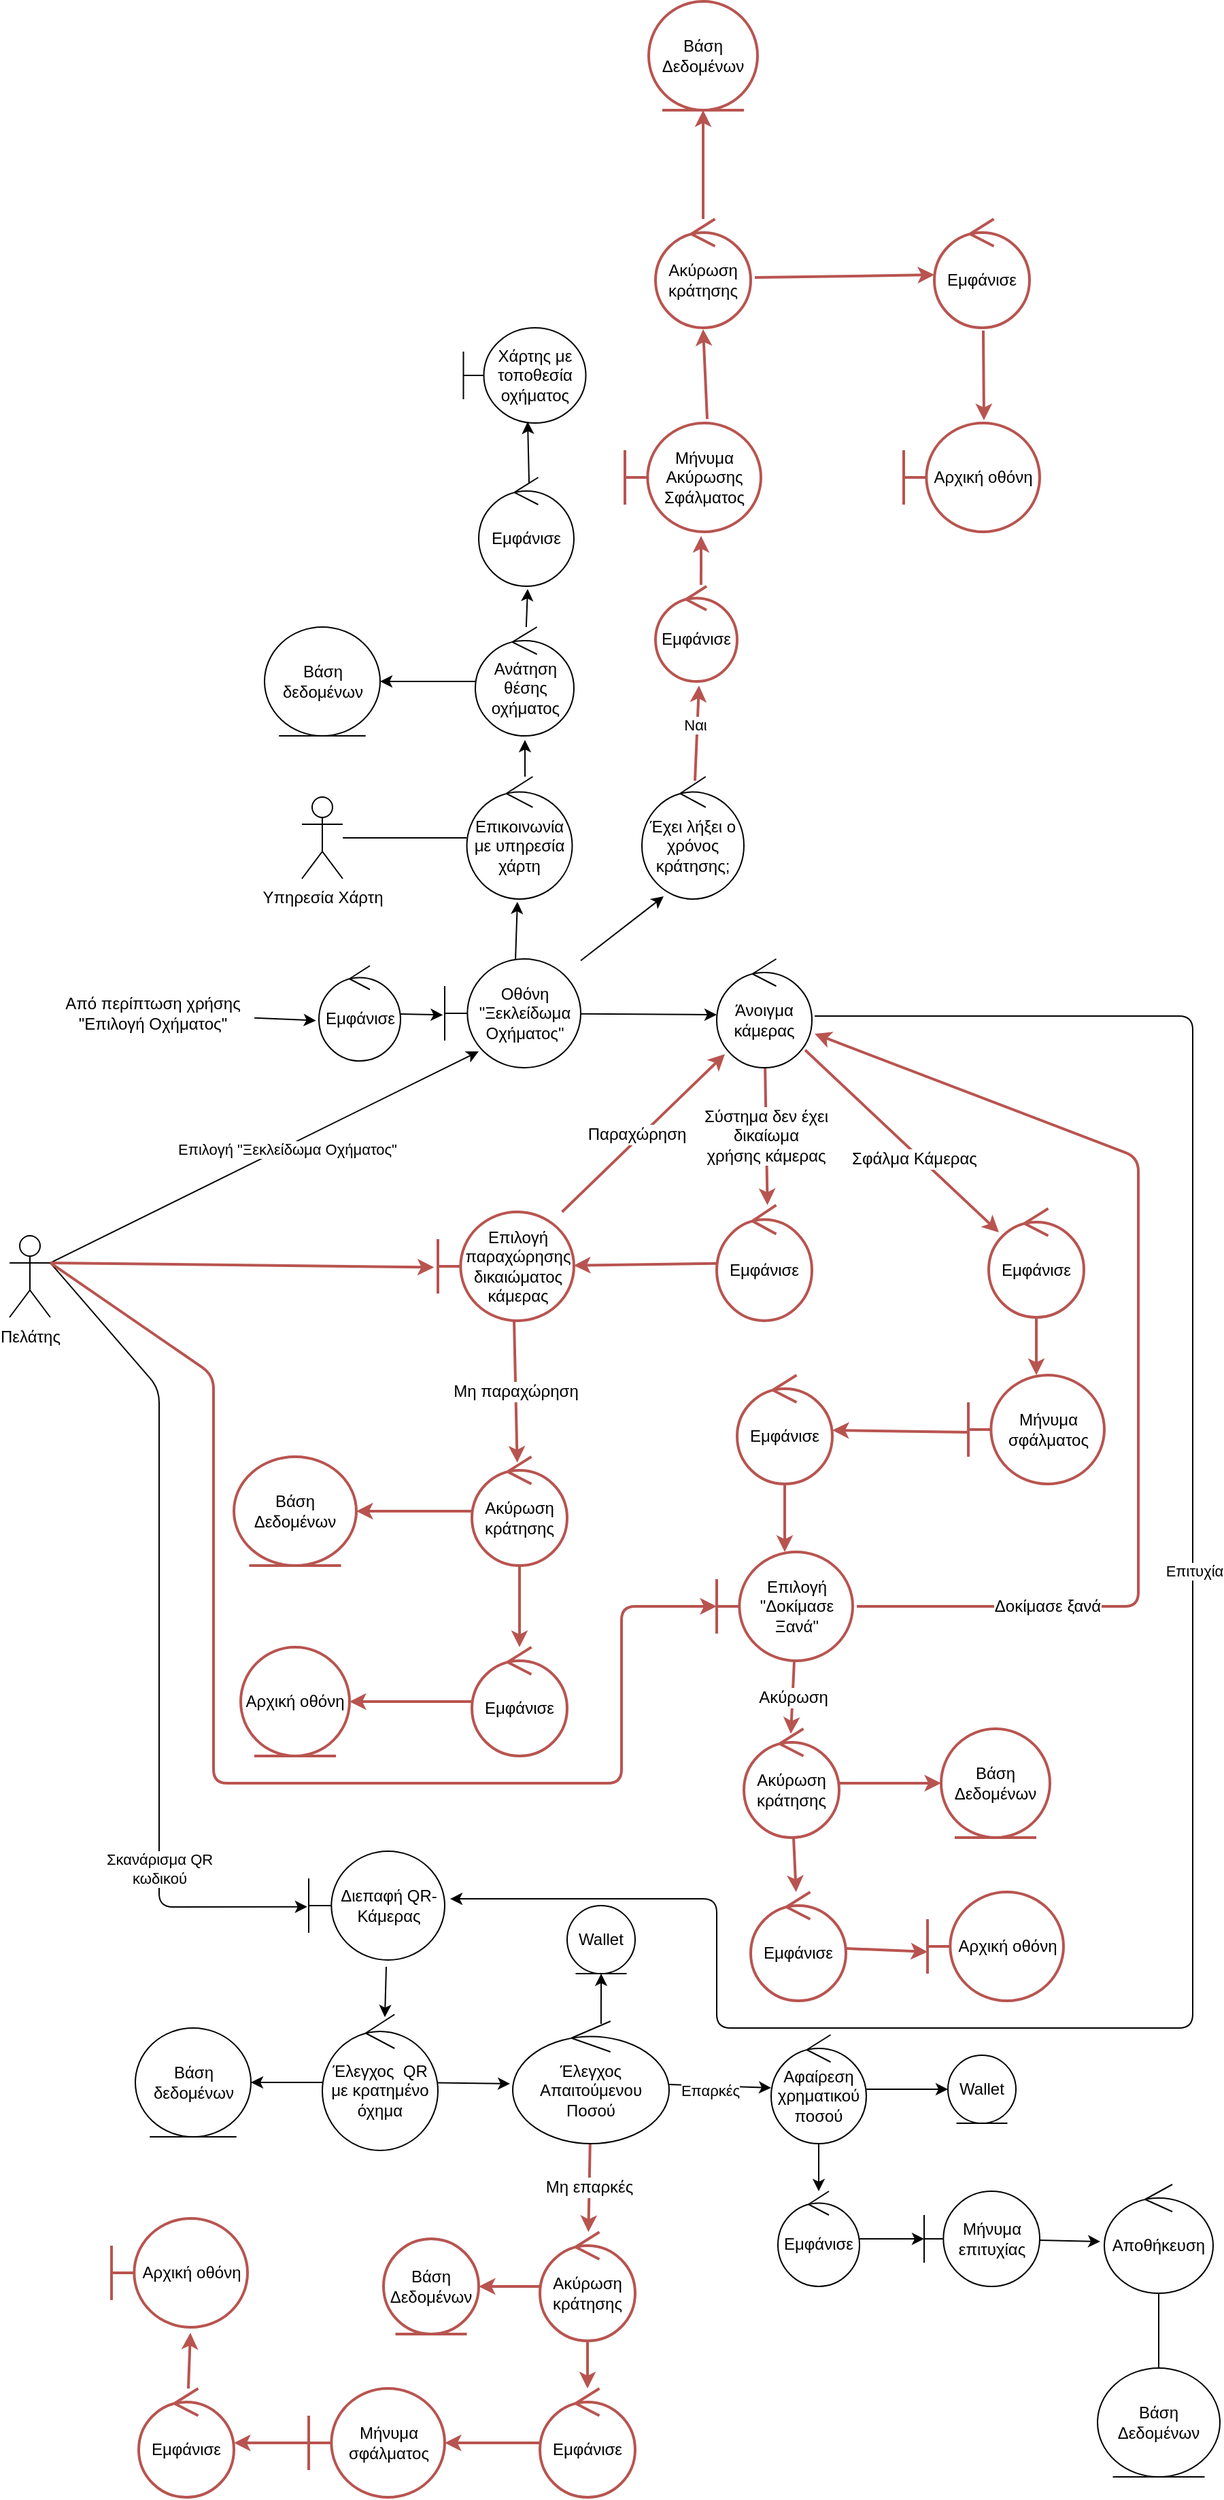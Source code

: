 <mxfile>
    <diagram id="kkWpz3CDeRfXQrRLxnoT" name="Page-1">
        <mxGraphModel dx="2034" dy="2239" grid="1" gridSize="10" guides="1" tooltips="1" connect="1" arrows="1" fold="1" page="1" pageScale="1" pageWidth="850" pageHeight="1100" math="0" shadow="0">
            <root>
                <mxCell id="0"/>
                <mxCell id="1" parent="0"/>
                <mxCell id="22" style="edgeStyle=none;html=1;exitX=1;exitY=0.333;exitDx=0;exitDy=0;exitPerimeter=0;entryX=0.25;entryY=0.85;entryDx=0;entryDy=0;entryPerimeter=0;" parent="1" source="2" edge="1" target="225">
                    <mxGeometry relative="1" as="geometry">
                        <mxPoint x="-55" y="200" as="targetPoint"/>
                        <Array as="points"/>
                    </mxGeometry>
                </mxCell>
                <mxCell id="23" value="Επιλογή &quot;Ξεκλείδωμα Οχήματος&quot;" style="edgeLabel;html=1;align=center;verticalAlign=middle;resizable=0;points=[];" parent="22" vertex="1" connectable="0">
                    <mxGeometry x="0.099" y="-1" relative="1" as="geometry">
                        <mxPoint y="1" as="offset"/>
                    </mxGeometry>
                </mxCell>
                <mxCell id="33" style="edgeStyle=none;html=1;exitX=1;exitY=0.333;exitDx=0;exitDy=0;exitPerimeter=0;entryX=-0.011;entryY=0.511;entryDx=0;entryDy=0;entryPerimeter=0;" parent="1" source="2" target="32" edge="1">
                    <mxGeometry relative="1" as="geometry">
                        <Array as="points">
                            <mxPoint x="-300" y="440"/>
                            <mxPoint x="-300" y="821"/>
                        </Array>
                        <mxPoint x="-180" y="990" as="targetPoint"/>
                    </mxGeometry>
                </mxCell>
                <mxCell id="34" value="Σκανάρισμα QR&lt;br&gt;κωδικού" style="edgeLabel;html=1;align=center;verticalAlign=middle;resizable=0;points=[];" parent="33" vertex="1" connectable="0">
                    <mxGeometry x="0.16" y="5" relative="1" as="geometry">
                        <mxPoint x="-5" y="120" as="offset"/>
                    </mxGeometry>
                </mxCell>
                <mxCell id="77" style="edgeStyle=none;html=1;exitX=1;exitY=0.333;exitDx=0;exitDy=0;exitPerimeter=0;entryX=-0.028;entryY=0.509;entryDx=0;entryDy=0;entryPerimeter=0;fontSize=12;fillColor=none;strokeColor=#b85450;strokeWidth=2;" parent="1" source="2" target="71" edge="1">
                    <mxGeometry relative="1" as="geometry"/>
                </mxCell>
                <mxCell id="2" value="Πελάτης" style="shape=umlActor;verticalLabelPosition=bottom;verticalAlign=top;html=1;" parent="1" vertex="1">
                    <mxGeometry x="-410" y="327.5" width="30" height="60" as="geometry"/>
                </mxCell>
                <mxCell id="3" value="Έχει λήξει ο χρόνος κράτησης;" style="ellipse;shape=umlControl;whiteSpace=wrap;html=1;" parent="1" vertex="1">
                    <mxGeometry x="55" y="-10" width="75" height="90" as="geometry"/>
                </mxCell>
                <mxCell id="30" value="Επιτυχία" style="edgeStyle=none;html=1;exitX=1.029;exitY=0.525;exitDx=0;exitDy=0;exitPerimeter=0;entryX=1.04;entryY=0.438;entryDx=0;entryDy=0;entryPerimeter=0;" parent="1" source="24" target="32" edge="1">
                    <mxGeometry x="-0.175" y="1" relative="1" as="geometry">
                        <mxPoint x="350" y="166" as="targetPoint"/>
                        <Array as="points">
                            <mxPoint x="460" y="166"/>
                            <mxPoint x="460" y="910"/>
                            <mxPoint x="110" y="910"/>
                            <mxPoint x="110" y="815"/>
                        </Array>
                        <mxPoint as="offset"/>
                    </mxGeometry>
                </mxCell>
                <mxCell id="66" value="Σύστημα δεν έχει&lt;br&gt;δικαίωμα&lt;br&gt;χρήσης κάμερας" style="edgeStyle=none;html=1;entryX=0.533;entryY=0;entryDx=0;entryDy=0;entryPerimeter=0;fontSize=12;fillColor=none;strokeColor=#b85450;strokeWidth=2;" parent="1" source="24" target="68" edge="1">
                    <mxGeometry relative="1" as="geometry">
                        <mxPoint x="610.021" y="548.625" as="targetPoint"/>
                        <mxPoint x="220" y="230" as="sourcePoint"/>
                    </mxGeometry>
                </mxCell>
                <mxCell id="67" style="edgeStyle=none;html=1;fontSize=12;fillColor=none;strokeColor=#b85450;strokeWidth=2;entryX=0.107;entryY=0.219;entryDx=0;entryDy=0;entryPerimeter=0;exitX=0.929;exitY=0.838;exitDx=0;exitDy=0;exitPerimeter=0;" parent="1" source="24" target="135" edge="1">
                    <mxGeometry relative="1" as="geometry">
                        <mxPoint x="250" y="480" as="targetPoint"/>
                        <mxPoint x="320" y="530" as="sourcePoint"/>
                    </mxGeometry>
                </mxCell>
                <mxCell id="70" value="Σφάλμα Κάμερας" style="edgeLabel;html=1;align=center;verticalAlign=middle;resizable=0;points=[];fontSize=12;strokeColor=#b85450;strokeWidth=2;" parent="67" connectable="0" vertex="1">
                    <mxGeometry x="-0.3" y="-1" relative="1" as="geometry">
                        <mxPoint x="31" y="32" as="offset"/>
                    </mxGeometry>
                </mxCell>
                <mxCell id="24" value="Άνοιγμα κάμερας" style="ellipse;shape=umlControl;whiteSpace=wrap;html=1;" parent="1" vertex="1">
                    <mxGeometry x="110" y="124" width="70" height="80" as="geometry"/>
                </mxCell>
                <mxCell id="255" style="edgeStyle=none;html=1;entryX=0.541;entryY=0.02;entryDx=0;entryDy=0;entryPerimeter=0;exitX=0.57;exitY=1.063;exitDx=0;exitDy=0;exitPerimeter=0;" edge="1" parent="1" source="32" target="254">
                    <mxGeometry relative="1" as="geometry"/>
                </mxCell>
                <mxCell id="32" value="Διεπαφή QR-Κάμερας" style="shape=umlBoundary;whiteSpace=wrap;html=1;" parent="1" vertex="1">
                    <mxGeometry x="-190" y="780" width="100" height="80" as="geometry"/>
                </mxCell>
                <mxCell id="38" value="" style="edgeStyle=none;html=1;" parent="1" source="35" target="37" edge="1">
                    <mxGeometry relative="1" as="geometry"/>
                </mxCell>
                <mxCell id="106" value="Επαρκές" style="edgeLabel;html=1;align=center;verticalAlign=middle;resizable=0;points=[];" parent="38" vertex="1" connectable="0">
                    <mxGeometry x="-0.217" y="-3" relative="1" as="geometry">
                        <mxPoint as="offset"/>
                    </mxGeometry>
                </mxCell>
                <mxCell id="110" value="Μη επαρκές" style="edgeStyle=none;html=1;fontSize=12;fillColor=none;strokeColor=#b85450;strokeWidth=2;" parent="1" source="35" target="109" edge="1">
                    <mxGeometry relative="1" as="geometry"/>
                </mxCell>
                <mxCell id="172" style="edgeStyle=none;html=1;entryX=0.5;entryY=1;entryDx=0;entryDy=0;endArrow=classic;endFill=1;exitX=0.565;exitY=0.022;exitDx=0;exitDy=0;exitPerimeter=0;" parent="1" source="35" target="48" edge="1">
                    <mxGeometry relative="1" as="geometry">
                        <mxPoint x="600" y="1210" as="sourcePoint"/>
                        <mxPoint x="566.5" y="910" as="targetPoint"/>
                    </mxGeometry>
                </mxCell>
                <mxCell id="35" value="Έλεγχος Απαιτούμενου Ποσού" style="ellipse;shape=umlControl;whiteSpace=wrap;html=1;" parent="1" vertex="1">
                    <mxGeometry x="-40" y="905" width="115" height="90" as="geometry"/>
                </mxCell>
                <mxCell id="46" value="" style="edgeStyle=none;html=1;" parent="1" source="37" target="45" edge="1">
                    <mxGeometry relative="1" as="geometry"/>
                </mxCell>
                <mxCell id="173" value="" style="edgeStyle=none;html=1;endArrow=classic;endFill=1;" parent="1" source="37" target="40" edge="1">
                    <mxGeometry relative="1" as="geometry"/>
                </mxCell>
                <mxCell id="37" value="Αφαίρεση χρηματικού ποσού" style="ellipse;shape=umlControl;whiteSpace=wrap;html=1;" parent="1" vertex="1">
                    <mxGeometry x="150" y="915" width="70" height="80" as="geometry"/>
                </mxCell>
                <mxCell id="40" value="Wallet" style="ellipse;shape=umlEntity;whiteSpace=wrap;html=1;" parent="1" vertex="1">
                    <mxGeometry x="280" y="930" width="50" height="50" as="geometry"/>
                </mxCell>
                <mxCell id="177" value="" style="edgeStyle=none;html=1;endArrow=classic;endFill=1;" parent="1" source="45" target="176" edge="1">
                    <mxGeometry relative="1" as="geometry"/>
                </mxCell>
                <mxCell id="45" value="Εμφάνισε" style="ellipse;shape=umlControl;whiteSpace=wrap;html=1;" parent="1" vertex="1">
                    <mxGeometry x="155" y="1030" width="60" height="70" as="geometry"/>
                </mxCell>
                <mxCell id="51" value="" style="edgeStyle=none;html=1;entryX=0.5;entryY=1;entryDx=0;entryDy=0;" parent="1" source="47" target="49" edge="1">
                    <mxGeometry relative="1" as="geometry"/>
                </mxCell>
                <mxCell id="47" value="Αποθήκευση" style="ellipse;shape=umlControl;whiteSpace=wrap;html=1;" parent="1" vertex="1">
                    <mxGeometry x="395" y="1025" width="80" height="80" as="geometry"/>
                </mxCell>
                <mxCell id="48" value="Wallet" style="ellipse;shape=umlEntity;whiteSpace=wrap;html=1;" parent="1" vertex="1">
                    <mxGeometry y="820" width="50" height="50" as="geometry"/>
                </mxCell>
                <mxCell id="49" value="Βάση Δεδομένων" style="ellipse;shape=umlEntity;whiteSpace=wrap;html=1;" parent="1" vertex="1">
                    <mxGeometry x="390" y="1160" width="90" height="80" as="geometry"/>
                </mxCell>
                <mxCell id="73" value="" style="edgeStyle=none;html=1;fontSize=12;fillColor=none;strokeColor=#b85450;strokeWidth=2;" parent="1" source="68" target="71" edge="1">
                    <mxGeometry relative="1" as="geometry"/>
                </mxCell>
                <mxCell id="68" value="Εμφάνισε" style="ellipse;shape=umlControl;whiteSpace=wrap;html=1;fillColor=none;strokeColor=#b85450;strokeWidth=2;" parent="1" vertex="1">
                    <mxGeometry x="110" y="305" width="70" height="85" as="geometry"/>
                </mxCell>
                <mxCell id="85" value="Μη παραχώρηση" style="edgeStyle=none;html=1;entryX=0.476;entryY=0.054;entryDx=0;entryDy=0;entryPerimeter=0;fontSize=12;fillColor=none;strokeColor=#b85450;strokeWidth=2;exitX=0.56;exitY=1;exitDx=0;exitDy=0;exitPerimeter=0;" parent="1" source="71" target="84" edge="1">
                    <mxGeometry relative="1" as="geometry">
                        <mxPoint x="100" y="550" as="sourcePoint"/>
                    </mxGeometry>
                </mxCell>
                <mxCell id="134" value="Παραχώρηση" style="edgeStyle=none;html=1;endArrow=classic;endFill=1;fontSize=12;fillColor=none;strokeColor=#b85450;strokeWidth=2;entryX=0.086;entryY=0.875;entryDx=0;entryDy=0;entryPerimeter=0;" parent="1" source="71" target="24" edge="1">
                    <mxGeometry x="-0.058" y="3" relative="1" as="geometry">
                        <mxPoint x="-30" y="420" as="targetPoint"/>
                        <Array as="points"/>
                        <mxPoint as="offset"/>
                    </mxGeometry>
                </mxCell>
                <mxCell id="71" value="Επιλογή παραχώρησης δικαιώματος κάμερας" style="shape=umlBoundary;whiteSpace=wrap;html=1;fillColor=none;strokeColor=#b85450;strokeWidth=2;" parent="1" vertex="1">
                    <mxGeometry x="-95" y="310" width="100" height="80" as="geometry"/>
                </mxCell>
                <mxCell id="100" value="" style="edgeStyle=none;html=1;fontSize=12;fillColor=none;strokeColor=#b85450;strokeWidth=2;" parent="1" source="84" target="97" edge="1">
                    <mxGeometry relative="1" as="geometry"/>
                </mxCell>
                <mxCell id="102" value="" style="edgeStyle=none;html=1;fontSize=12;fillColor=none;strokeColor=#b85450;strokeWidth=2;" parent="1" source="84" target="101" edge="1">
                    <mxGeometry relative="1" as="geometry"/>
                </mxCell>
                <mxCell id="84" value="Ακύρωση κράτησης" style="ellipse;shape=umlControl;whiteSpace=wrap;html=1;fillColor=none;strokeColor=#b85450;strokeWidth=2;" parent="1" vertex="1">
                    <mxGeometry x="-70" y="490" width="70" height="80" as="geometry"/>
                </mxCell>
                <mxCell id="97" value="Βάση Δεδομένων" style="ellipse;shape=umlEntity;whiteSpace=wrap;html=1;fillColor=none;strokeColor=#b85450;strokeWidth=2;" parent="1" vertex="1">
                    <mxGeometry x="-245" y="490" width="90" height="80" as="geometry"/>
                </mxCell>
                <mxCell id="154" value="" style="edgeStyle=none;html=1;endArrow=classic;endFill=1;fontSize=12;fillColor=none;strokeColor=#b85450;strokeWidth=2;" parent="1" source="101" target="153" edge="1">
                    <mxGeometry relative="1" as="geometry"/>
                </mxCell>
                <mxCell id="101" value="Εμφάνισε" style="ellipse;shape=umlControl;whiteSpace=wrap;html=1;fillColor=none;strokeColor=#b85450;strokeWidth=2;" parent="1" vertex="1">
                    <mxGeometry x="-70" y="630" width="70" height="80" as="geometry"/>
                </mxCell>
                <mxCell id="113" value="" style="edgeStyle=none;html=1;fontSize=12;fillColor=none;strokeColor=#b85450;strokeWidth=2;" parent="1" source="109" target="111" edge="1">
                    <mxGeometry relative="1" as="geometry"/>
                </mxCell>
                <mxCell id="115" value="" style="edgeStyle=none;html=1;fontSize=12;fillColor=none;strokeColor=#b85450;strokeWidth=2;" parent="1" source="109" target="114" edge="1">
                    <mxGeometry relative="1" as="geometry"/>
                </mxCell>
                <mxCell id="109" value="Ακύρωση κράτησης" style="ellipse;shape=umlControl;whiteSpace=wrap;html=1;fillColor=none;strokeColor=#b85450;strokeWidth=2;" parent="1" vertex="1">
                    <mxGeometry x="-20" y="1060" width="70" height="80" as="geometry"/>
                </mxCell>
                <mxCell id="111" value="Βάση Δεδομένων" style="ellipse;shape=umlEntity;whiteSpace=wrap;html=1;fillColor=none;strokeColor=#b85450;strokeWidth=2;" parent="1" vertex="1">
                    <mxGeometry x="-135" y="1065" width="70" height="70" as="geometry"/>
                </mxCell>
                <mxCell id="165" value="" style="edgeStyle=none;html=1;endArrow=classic;endFill=1;fontSize=12;fillColor=none;strokeColor=#b85450;strokeWidth=2;" parent="1" source="114" target="164" edge="1">
                    <mxGeometry relative="1" as="geometry"/>
                </mxCell>
                <mxCell id="114" value="Εμφάνισε" style="ellipse;shape=umlControl;whiteSpace=wrap;html=1;fillColor=none;strokeColor=#b85450;strokeWidth=2;" parent="1" vertex="1">
                    <mxGeometry x="-20" y="1175" width="70" height="80" as="geometry"/>
                </mxCell>
                <mxCell id="219" style="edgeStyle=none;html=1;entryX=-0.03;entryY=0.483;entryDx=0;entryDy=0;entryPerimeter=0;" parent="1" source="116" edge="1">
                    <mxGeometry relative="1" as="geometry"/>
                </mxCell>
                <mxCell id="222" style="edgeStyle=none;html=1;entryX=-0.013;entryY=0.535;entryDx=0;entryDy=0;entryPerimeter=0;" parent="1" source="116" edge="1">
                    <mxGeometry relative="1" as="geometry"/>
                </mxCell>
                <mxCell id="227" style="edgeStyle=none;html=1;entryX=-0.036;entryY=0.576;entryDx=0;entryDy=0;entryPerimeter=0;" parent="1" source="116" target="226" edge="1">
                    <mxGeometry relative="1" as="geometry"/>
                </mxCell>
                <mxCell id="116" value="Από περίπτωση χρήσης&lt;br&gt;&quot;Επιλογή Οχήματος&quot;" style="text;html=1;align=center;verticalAlign=middle;resizable=0;points=[];autosize=1;strokeColor=none;fillColor=none;" parent="1" vertex="1">
                    <mxGeometry x="-380" y="144" width="150" height="40" as="geometry"/>
                </mxCell>
                <mxCell id="137" value="" style="edgeStyle=none;html=1;endArrow=classic;endFill=1;fontSize=12;fillColor=none;strokeColor=#b85450;strokeWidth=2;" parent="1" source="135" target="136" edge="1">
                    <mxGeometry relative="1" as="geometry"/>
                </mxCell>
                <mxCell id="135" value="Εμφάνισε" style="ellipse;shape=umlControl;whiteSpace=wrap;html=1;fillColor=none;strokeColor=#b85450;strokeWidth=2;" parent="1" vertex="1">
                    <mxGeometry x="310" y="307.5" width="70" height="80" as="geometry"/>
                </mxCell>
                <mxCell id="139" value="" style="edgeStyle=none;html=1;endArrow=classic;endFill=1;fontSize=12;fillColor=none;strokeColor=#b85450;strokeWidth=2;exitX=0.01;exitY=0.525;exitDx=0;exitDy=0;exitPerimeter=0;" parent="1" source="136" target="138" edge="1">
                    <mxGeometry relative="1" as="geometry"/>
                </mxCell>
                <mxCell id="136" value="Μήνυμα σφάλματος" style="shape=umlBoundary;whiteSpace=wrap;html=1;fillColor=none;strokeColor=#b85450;strokeWidth=2;" parent="1" vertex="1">
                    <mxGeometry x="295" y="430" width="100" height="80" as="geometry"/>
                </mxCell>
                <mxCell id="141" value="" style="edgeStyle=none;html=1;endArrow=classic;endFill=1;fontSize=12;fillColor=none;strokeColor=#b85450;strokeWidth=2;" parent="1" source="138" target="140" edge="1">
                    <mxGeometry relative="1" as="geometry"/>
                </mxCell>
                <mxCell id="138" value="Εμφάνισε" style="ellipse;shape=umlControl;whiteSpace=wrap;html=1;fillColor=none;strokeColor=#b85450;strokeWidth=2;" parent="1" vertex="1">
                    <mxGeometry x="125" y="430" width="70" height="80" as="geometry"/>
                </mxCell>
                <mxCell id="144" value="Δοκίμασε ξανά" style="edgeStyle=none;html=1;endArrow=classic;endFill=1;fontSize=12;fillColor=none;strokeColor=#b85450;strokeWidth=2;exitX=1.03;exitY=0.5;exitDx=0;exitDy=0;exitPerimeter=0;entryX=1.029;entryY=0.688;entryDx=0;entryDy=0;entryPerimeter=0;" parent="1" source="140" target="24" edge="1">
                    <mxGeometry x="-0.646" relative="1" as="geometry">
                        <Array as="points">
                            <mxPoint x="420" y="600"/>
                            <mxPoint x="420" y="270"/>
                        </Array>
                        <mxPoint as="offset"/>
                        <mxPoint x="400" y="600" as="targetPoint"/>
                    </mxGeometry>
                </mxCell>
                <mxCell id="146" value="Ακύρωση" style="edgeStyle=none;html=1;endArrow=classic;endFill=1;fontSize=12;fillColor=none;strokeColor=#b85450;strokeWidth=2;entryX=0.493;entryY=0.046;entryDx=0;entryDy=0;entryPerimeter=0;exitX=0.57;exitY=1;exitDx=0;exitDy=0;exitPerimeter=0;" parent="1" source="140" target="145" edge="1">
                    <mxGeometry relative="1" as="geometry">
                        <mxPoint x="130" y="980" as="targetPoint"/>
                    </mxGeometry>
                </mxCell>
                <mxCell id="140" value="Επιλογή &quot;Δοκίμασε Ξανά&quot;" style="shape=umlBoundary;whiteSpace=wrap;html=1;fillColor=none;strokeColor=#b85450;strokeWidth=2;" parent="1" vertex="1">
                    <mxGeometry x="110" y="560" width="100" height="80" as="geometry"/>
                </mxCell>
                <mxCell id="148" value="" style="edgeStyle=none;html=1;endArrow=classic;endFill=1;fontSize=12;fillColor=none;strokeColor=#b85450;strokeWidth=2;" parent="1" source="145" target="147" edge="1">
                    <mxGeometry relative="1" as="geometry"/>
                </mxCell>
                <mxCell id="150" value="" style="edgeStyle=none;html=1;endArrow=classic;endFill=1;fontSize=12;fillColor=none;strokeColor=#b85450;strokeWidth=2;" parent="1" source="145" target="149" edge="1">
                    <mxGeometry relative="1" as="geometry"/>
                </mxCell>
                <mxCell id="145" value="Ακύρωση κράτησης" style="ellipse;shape=umlControl;whiteSpace=wrap;html=1;fillColor=none;strokeColor=#b85450;strokeWidth=2;" parent="1" vertex="1">
                    <mxGeometry x="130" y="690" width="70" height="80" as="geometry"/>
                </mxCell>
                <mxCell id="152" value="" style="edgeStyle=none;html=1;endArrow=classic;endFill=1;entryX=0;entryY=0.55;entryDx=0;entryDy=0;entryPerimeter=0;fontSize=12;fillColor=none;strokeColor=#b85450;strokeWidth=2;" parent="1" source="147" target="162" edge="1">
                    <mxGeometry relative="1" as="geometry">
                        <mxPoint x="360" y="650" as="targetPoint"/>
                    </mxGeometry>
                </mxCell>
                <mxCell id="147" value="Εμφάνισε" style="ellipse;shape=umlControl;whiteSpace=wrap;html=1;fillColor=none;strokeColor=#b85450;strokeWidth=2;" parent="1" vertex="1">
                    <mxGeometry x="135" y="810" width="70" height="80" as="geometry"/>
                </mxCell>
                <mxCell id="149" value="Βάση Δεδομένων" style="ellipse;shape=umlEntity;whiteSpace=wrap;html=1;fillColor=none;strokeColor=#b85450;strokeWidth=2;" parent="1" vertex="1">
                    <mxGeometry x="275" y="690" width="80" height="80" as="geometry"/>
                </mxCell>
                <mxCell id="153" value="Αρχική οθόνη" style="ellipse;shape=umlEntity;whiteSpace=wrap;html=1;fillColor=none;strokeColor=#b85450;strokeWidth=2;" parent="1" vertex="1">
                    <mxGeometry x="-240" y="630" width="80" height="80" as="geometry"/>
                </mxCell>
                <mxCell id="162" value="Αρχική οθόνη" style="shape=umlBoundary;whiteSpace=wrap;html=1;fillColor=none;strokeColor=#b85450;strokeWidth=2;" parent="1" vertex="1">
                    <mxGeometry x="265" y="810" width="100" height="80" as="geometry"/>
                </mxCell>
                <mxCell id="168" style="edgeStyle=none;html=1;endArrow=classic;endFill=1;fontSize=12;fillColor=none;strokeColor=#b85450;strokeWidth=2;" parent="1" source="164" target="166" edge="1">
                    <mxGeometry relative="1" as="geometry"/>
                </mxCell>
                <mxCell id="164" value="Μήνυμα σφάλματος" style="shape=umlBoundary;whiteSpace=wrap;html=1;fillColor=none;strokeColor=#b85450;strokeWidth=2;" parent="1" vertex="1">
                    <mxGeometry x="-190" y="1175" width="100" height="80" as="geometry"/>
                </mxCell>
                <mxCell id="189" value="" style="edgeStyle=none;html=1;fontSize=12;strokeColor=#b85450;endFill=1;fillColor=none;strokeWidth=2;entryX=0.58;entryY=1.05;entryDx=0;entryDy=0;entryPerimeter=0;" parent="1" source="166" target="169" edge="1">
                    <mxGeometry relative="1" as="geometry"/>
                </mxCell>
                <mxCell id="166" value="Εμφάνισε" style="ellipse;shape=umlControl;whiteSpace=wrap;html=1;fillColor=none;strokeColor=#b85450;strokeWidth=2;" parent="1" vertex="1">
                    <mxGeometry x="-315" y="1175" width="70" height="80" as="geometry"/>
                </mxCell>
                <mxCell id="169" value="Αρχική οθόνη" style="shape=umlBoundary;whiteSpace=wrap;html=1;fillColor=none;strokeColor=#b85450;strokeWidth=2;" parent="1" vertex="1">
                    <mxGeometry x="-335" y="1050" width="100" height="80" as="geometry"/>
                </mxCell>
                <mxCell id="178" value="" style="edgeStyle=none;html=1;endArrow=classic;endFill=1;entryX=-0.037;entryY=0.525;entryDx=0;entryDy=0;entryPerimeter=0;" parent="1" source="176" target="47" edge="1">
                    <mxGeometry relative="1" as="geometry">
                        <mxPoint x="390" y="1065" as="targetPoint"/>
                    </mxGeometry>
                </mxCell>
                <mxCell id="176" value="Μήνυμα επιτυχίας" style="shape=umlBoundary;whiteSpace=wrap;html=1;" parent="1" vertex="1">
                    <mxGeometry x="262.5" y="1030" width="85" height="70" as="geometry"/>
                </mxCell>
                <mxCell id="188" style="edgeStyle=none;html=1;entryX=0;entryY=0.5;entryDx=0;entryDy=0;entryPerimeter=0;fontSize=12;fillColor=none;strokeColor=#b85450;strokeWidth=2;exitX=1;exitY=0.333;exitDx=0;exitDy=0;exitPerimeter=0;" parent="1" source="2" target="140" edge="1">
                    <mxGeometry relative="1" as="geometry">
                        <mxPoint x="-340" y="510" as="sourcePoint"/>
                        <mxPoint x="45.0" y="792.86" as="targetPoint"/>
                        <Array as="points">
                            <mxPoint x="-260" y="430"/>
                            <mxPoint x="-260" y="730"/>
                            <mxPoint x="40" y="730"/>
                            <mxPoint x="40" y="600"/>
                        </Array>
                    </mxGeometry>
                </mxCell>
                <mxCell id="190" value="" style="edgeStyle=none;html=1;endArrow=classic;endFill=1;fontSize=12;fillColor=none;strokeColor=#b85450;strokeWidth=2;entryX=0.533;entryY=1.043;entryDx=0;entryDy=0;entryPerimeter=0;exitX=0.52;exitY=0.033;exitDx=0;exitDy=0;exitPerimeter=0;" parent="1" source="3" target="192" edge="1">
                    <mxGeometry relative="1" as="geometry">
                        <mxPoint x="475" y="-87.37" as="targetPoint"/>
                        <mxPoint x="372.5" y="-68.37" as="sourcePoint"/>
                    </mxGeometry>
                </mxCell>
                <mxCell id="191" value="Ναι" style="edgeLabel;html=1;align=center;verticalAlign=middle;resizable=0;points=[];" parent="190" vertex="1" connectable="0">
                    <mxGeometry x="0.238" y="-2" relative="1" as="geometry">
                        <mxPoint x="-4" y="2" as="offset"/>
                    </mxGeometry>
                </mxCell>
                <mxCell id="192" value="Εμφάνισε" style="ellipse;shape=umlControl;whiteSpace=wrap;html=1;fillColor=none;strokeColor=#b85450;strokeWidth=2;" parent="1" vertex="1">
                    <mxGeometry x="65" y="-150" width="60" height="70" as="geometry"/>
                </mxCell>
                <mxCell id="194" value="Μήνυμα Ακύρωσης Σφάλματος" style="shape=umlBoundary;whiteSpace=wrap;html=1;fillColor=none;strokeColor=#b85450;strokeWidth=2;" parent="1" vertex="1">
                    <mxGeometry x="42.5" y="-270" width="100" height="80" as="geometry"/>
                </mxCell>
                <mxCell id="195" value="" style="edgeStyle=none;html=1;fontSize=12;fillColor=none;strokeColor=#b85450;strokeWidth=2;exitX=0.558;exitY=-0.014;exitDx=0;exitDy=0;exitPerimeter=0;entryX=0.56;entryY=1.038;entryDx=0;entryDy=0;entryPerimeter=0;" parent="1" source="192" target="194" edge="1">
                    <mxGeometry relative="1" as="geometry">
                        <mxPoint x="510" y="119" as="sourcePoint"/>
                        <mxPoint x="375" y="119" as="targetPoint"/>
                    </mxGeometry>
                </mxCell>
                <mxCell id="198" value="" style="edgeStyle=none;html=1;fontSize=12;fillColor=none;strokeColor=#b85450;strokeWidth=2;entryX=0.5;entryY=1.013;entryDx=0;entryDy=0;entryPerimeter=0;exitX=0.605;exitY=-0.037;exitDx=0;exitDy=0;exitPerimeter=0;" parent="1" source="194" target="202" edge="1">
                    <mxGeometry relative="1" as="geometry">
                        <mxPoint x="617" y="-55" as="sourcePoint"/>
                        <mxPoint x="105" y="-326" as="targetPoint"/>
                    </mxGeometry>
                </mxCell>
                <mxCell id="202" value="Ακύρωση κράτησης" style="ellipse;shape=umlControl;whiteSpace=wrap;html=1;fillColor=none;strokeColor=#b85450;strokeWidth=2;" parent="1" vertex="1">
                    <mxGeometry x="65" y="-420" width="70" height="80" as="geometry"/>
                </mxCell>
                <mxCell id="208" value="Εμφάνισε" style="ellipse;shape=umlControl;whiteSpace=wrap;html=1;fillColor=none;strokeColor=#b85450;strokeWidth=2;" parent="1" vertex="1">
                    <mxGeometry x="270" y="-420" width="70" height="80" as="geometry"/>
                </mxCell>
                <mxCell id="209" value="Βάση Δεδομένων" style="ellipse;shape=umlEntity;whiteSpace=wrap;html=1;fillColor=none;strokeColor=#b85450;strokeWidth=2;" parent="1" vertex="1">
                    <mxGeometry x="60" y="-580" width="80" height="80" as="geometry"/>
                </mxCell>
                <mxCell id="210" value="Αρχική οθόνη" style="shape=umlBoundary;whiteSpace=wrap;html=1;fillColor=none;strokeColor=#b85450;strokeWidth=2;" parent="1" vertex="1">
                    <mxGeometry x="247.5" y="-270" width="100" height="80" as="geometry"/>
                </mxCell>
                <mxCell id="211" value="" style="edgeStyle=none;html=1;fontSize=12;fillColor=none;strokeColor=#b85450;strokeWidth=2;entryX=0.5;entryY=1;entryDx=0;entryDy=0;" parent="1" source="202" target="209" edge="1">
                    <mxGeometry relative="1" as="geometry">
                        <mxPoint x="555.0" y="-280" as="sourcePoint"/>
                        <mxPoint x="513.01" y="-245.96" as="targetPoint"/>
                    </mxGeometry>
                </mxCell>
                <mxCell id="213" value="" style="edgeStyle=none;html=1;fontSize=12;fillColor=none;strokeColor=#b85450;strokeWidth=2;entryX=0;entryY=0.513;entryDx=0;entryDy=0;exitX=1.043;exitY=0.538;exitDx=0;exitDy=0;exitPerimeter=0;entryPerimeter=0;" parent="1" source="202" target="208" edge="1">
                    <mxGeometry relative="1" as="geometry">
                        <mxPoint x="585.98" y="-278" as="sourcePoint"/>
                        <mxPoint x="585" y="-220" as="targetPoint"/>
                    </mxGeometry>
                </mxCell>
                <mxCell id="214" value="" style="edgeStyle=none;html=1;fontSize=12;fillColor=none;strokeColor=#b85450;strokeWidth=2;entryX=0.59;entryY=-0.025;entryDx=0;entryDy=0;entryPerimeter=0;exitX=0.514;exitY=1.025;exitDx=0;exitDy=0;exitPerimeter=0;" parent="1" source="208" target="210" edge="1">
                    <mxGeometry relative="1" as="geometry">
                        <mxPoint x="690" y="-110" as="sourcePoint"/>
                        <mxPoint x="733.98" y="-38.0" as="targetPoint"/>
                    </mxGeometry>
                </mxCell>
                <mxCell id="221" style="edgeStyle=none;html=1;entryX=-0.04;entryY=0.559;entryDx=0;entryDy=0;entryPerimeter=0;" parent="1" target="3" edge="1">
                    <mxGeometry relative="1" as="geometry"/>
                </mxCell>
                <mxCell id="239" style="edgeStyle=none;html=1;entryX=0.48;entryY=1.022;entryDx=0;entryDy=0;entryPerimeter=0;exitX=0.52;exitY=0.013;exitDx=0;exitDy=0;exitPerimeter=0;" edge="1" parent="1" source="225" target="230">
                    <mxGeometry relative="1" as="geometry"/>
                </mxCell>
                <mxCell id="246" style="edgeStyle=none;html=1;entryX=0.213;entryY=0.978;entryDx=0;entryDy=0;entryPerimeter=0;" edge="1" parent="1" source="225" target="3">
                    <mxGeometry relative="1" as="geometry"/>
                </mxCell>
                <mxCell id="248" style="edgeStyle=none;html=1;entryX=0;entryY=0.513;entryDx=0;entryDy=0;entryPerimeter=0;" edge="1" parent="1" source="225" target="24">
                    <mxGeometry relative="1" as="geometry"/>
                </mxCell>
                <mxCell id="225" value="Οθόνη &quot;Ξεκλείδωμα Οχήματος&quot;" style="shape=umlBoundary;whiteSpace=wrap;html=1;" parent="1" vertex="1">
                    <mxGeometry x="-90" y="124" width="100" height="80" as="geometry"/>
                </mxCell>
                <mxCell id="228" style="edgeStyle=none;html=1;entryX=-0.013;entryY=0.515;entryDx=0;entryDy=0;entryPerimeter=0;" parent="1" source="226" target="225" edge="1">
                    <mxGeometry relative="1" as="geometry"/>
                </mxCell>
                <mxCell id="226" value="Εμφάνισε" style="ellipse;shape=umlControl;whiteSpace=wrap;html=1;" parent="1" vertex="1">
                    <mxGeometry x="-182.5" y="129" width="60" height="70" as="geometry"/>
                </mxCell>
                <mxCell id="241" style="edgeStyle=none;html=1;entryX=0.503;entryY=1.038;entryDx=0;entryDy=0;entryPerimeter=0;exitX=0.552;exitY=0;exitDx=0;exitDy=0;exitPerimeter=0;" edge="1" parent="1" source="230" target="240">
                    <mxGeometry relative="1" as="geometry"/>
                </mxCell>
                <mxCell id="230" value="Επικοινωνία με υπηρεσία χάρτη" style="ellipse;shape=umlControl;whiteSpace=wrap;html=1;" vertex="1" parent="1">
                    <mxGeometry x="-73.75" y="-10" width="77.5" height="90" as="geometry"/>
                </mxCell>
                <mxCell id="231" value="" style="edgeStyle=none;html=1;endArrow=none;endFill=0;" edge="1" parent="1" source="232" target="230">
                    <mxGeometry relative="1" as="geometry"/>
                </mxCell>
                <mxCell id="232" value="Υπηρεσία Χάρτη" style="shape=umlActor;verticalLabelPosition=bottom;verticalAlign=top;html=1;" vertex="1" parent="1">
                    <mxGeometry x="-195" y="5" width="30" height="60" as="geometry"/>
                </mxCell>
                <mxCell id="233" value="Χάρτης με τοποθεσία οχήματος" style="shape=umlBoundary;whiteSpace=wrap;html=1;" vertex="1" parent="1">
                    <mxGeometry x="-76.25" y="-340" width="90" height="70" as="geometry"/>
                </mxCell>
                <mxCell id="238" style="edgeStyle=none;html=1;entryX=0.525;entryY=0.986;entryDx=0;entryDy=0;entryPerimeter=0;exitX=0.529;exitY=0.05;exitDx=0;exitDy=0;exitPerimeter=0;" edge="1" parent="1" source="235" target="233">
                    <mxGeometry relative="1" as="geometry">
                        <mxPoint x="-27" y="-180" as="sourcePoint"/>
                    </mxGeometry>
                </mxCell>
                <mxCell id="235" value="Εμφάνισε" style="ellipse;shape=umlControl;whiteSpace=wrap;html=1;" vertex="1" parent="1">
                    <mxGeometry x="-65" y="-230" width="70" height="80" as="geometry"/>
                </mxCell>
                <mxCell id="243" style="edgeStyle=none;html=1;entryX=1;entryY=0.5;entryDx=0;entryDy=0;" edge="1" parent="1" source="240" target="242">
                    <mxGeometry relative="1" as="geometry"/>
                </mxCell>
                <mxCell id="244" style="edgeStyle=none;html=1;entryX=0.514;entryY=1.025;entryDx=0;entryDy=0;entryPerimeter=0;" edge="1" parent="1" source="240" target="235">
                    <mxGeometry relative="1" as="geometry"/>
                </mxCell>
                <mxCell id="240" value="Ανάτηση θέσης οχήματος" style="ellipse;shape=umlControl;whiteSpace=wrap;html=1;" vertex="1" parent="1">
                    <mxGeometry x="-67.5" y="-120" width="72.5" height="80" as="geometry"/>
                </mxCell>
                <mxCell id="242" value="Βάση δεδομένων" style="ellipse;shape=umlEntity;whiteSpace=wrap;html=1;" vertex="1" parent="1">
                    <mxGeometry x="-222.5" y="-120" width="85" height="80" as="geometry"/>
                </mxCell>
                <mxCell id="257" style="edgeStyle=none;html=1;entryX=1;entryY=0.5;entryDx=0;entryDy=0;" edge="1" parent="1" source="254" target="256">
                    <mxGeometry relative="1" as="geometry"/>
                </mxCell>
                <mxCell id="258" style="edgeStyle=none;html=1;entryX=-0.017;entryY=0.511;entryDx=0;entryDy=0;entryPerimeter=0;" edge="1" parent="1" source="254" target="35">
                    <mxGeometry relative="1" as="geometry"/>
                </mxCell>
                <mxCell id="254" value="Έλεγχος&amp;nbsp; QR με κρατημένο όχημα" style="ellipse;shape=umlControl;whiteSpace=wrap;html=1;" vertex="1" parent="1">
                    <mxGeometry x="-180" y="900" width="85" height="100" as="geometry"/>
                </mxCell>
                <mxCell id="256" value="Βάση δεδομένων" style="ellipse;shape=umlEntity;whiteSpace=wrap;html=1;" vertex="1" parent="1">
                    <mxGeometry x="-317.5" y="910" width="85" height="80" as="geometry"/>
                </mxCell>
            </root>
        </mxGraphModel>
    </diagram>
</mxfile>